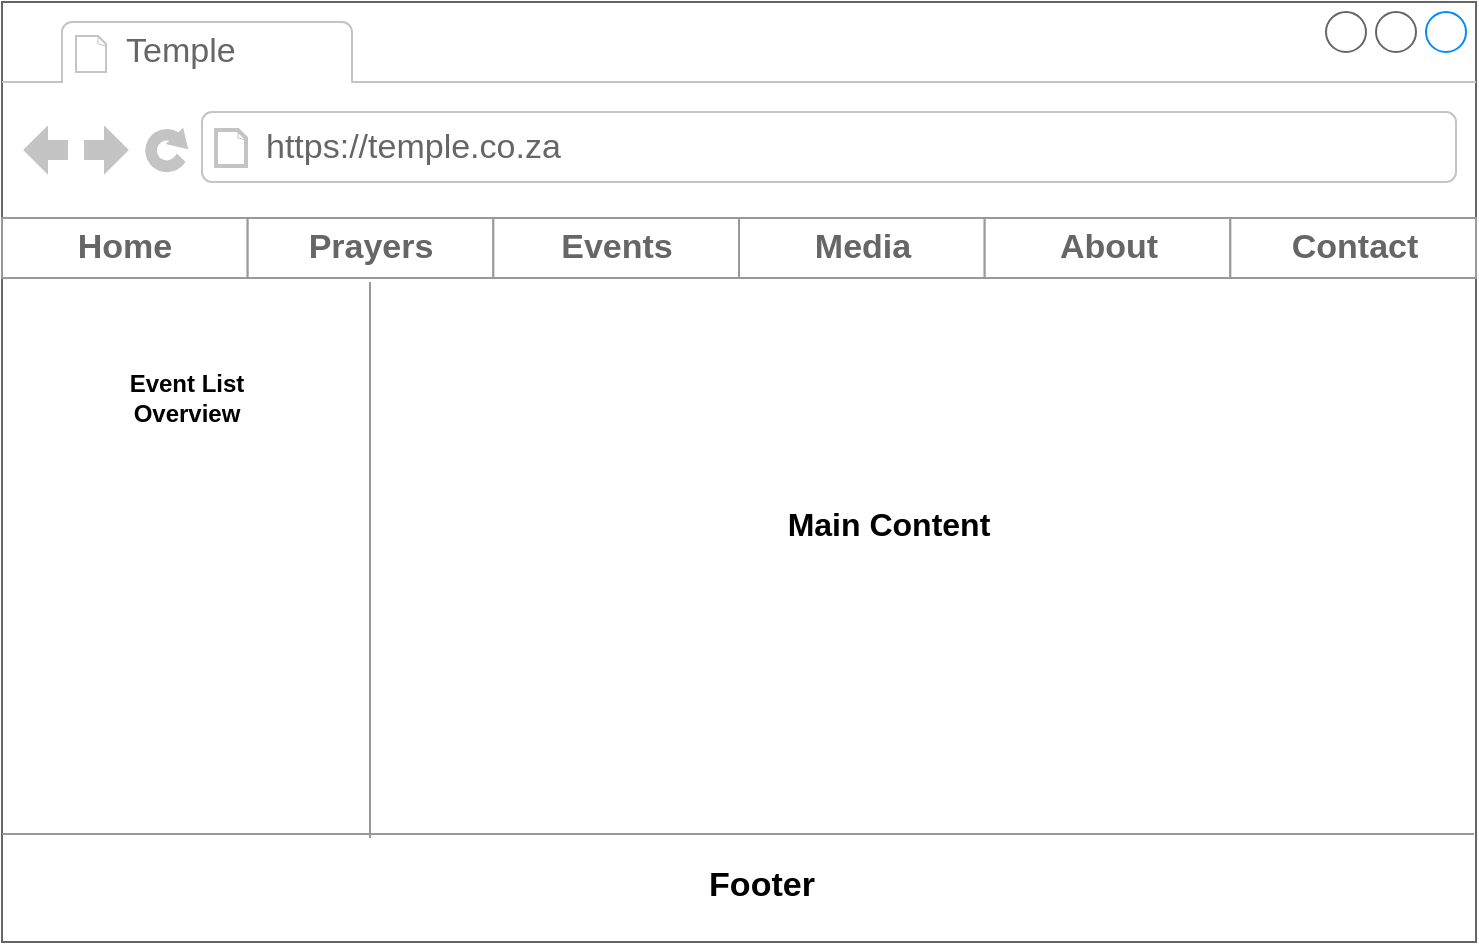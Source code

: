 <mxfile version="13.0.3" type="device"><diagram id="j-CFs7lBTLXMuYVcJfsD" name="Page-1"><mxGraphModel dx="864" dy="504" grid="0" gridSize="10" guides="1" tooltips="1" connect="1" arrows="1" fold="1" page="1" pageScale="1" pageWidth="827" pageHeight="1169" math="0" shadow="0"><root><mxCell id="0"/><mxCell id="1" parent="0"/><mxCell id="F-IPQoqEW4M6gZ3mpf0R-1" value="" style="strokeWidth=1;shadow=0;dashed=0;align=center;html=1;shape=mxgraph.mockup.containers.browserWindow;rSize=0;strokeColor=#666666;strokeColor2=#008cff;strokeColor3=#c4c4c4;mainText=,;recursiveResize=0;" vertex="1" parent="1"><mxGeometry x="42" y="96" width="737" height="470" as="geometry"/></mxCell><mxCell id="F-IPQoqEW4M6gZ3mpf0R-2" value="Temple" style="strokeWidth=1;shadow=0;dashed=0;align=center;html=1;shape=mxgraph.mockup.containers.anchor;fontSize=17;fontColor=#666666;align=left;" vertex="1" parent="F-IPQoqEW4M6gZ3mpf0R-1"><mxGeometry x="60" y="12" width="110" height="26" as="geometry"/></mxCell><mxCell id="F-IPQoqEW4M6gZ3mpf0R-3" value="https://temple.co.za" style="strokeWidth=1;shadow=0;dashed=0;align=center;html=1;shape=mxgraph.mockup.containers.anchor;rSize=0;fontSize=17;fontColor=#666666;align=left;" vertex="1" parent="F-IPQoqEW4M6gZ3mpf0R-1"><mxGeometry x="130" y="60" width="250" height="26" as="geometry"/></mxCell><mxCell id="F-IPQoqEW4M6gZ3mpf0R-4" value="" style="strokeWidth=1;shadow=0;dashed=0;align=center;html=1;shape=mxgraph.mockup.forms.rrect;rSize=0;strokeColor=#999999;" vertex="1" parent="F-IPQoqEW4M6gZ3mpf0R-1"><mxGeometry y="108" width="737" height="30" as="geometry"/></mxCell><mxCell id="F-IPQoqEW4M6gZ3mpf0R-5" value="&lt;b&gt;Home&lt;/b&gt;" style="strokeColor=inherit;fillColor=inherit;gradientColor=inherit;strokeWidth=1;shadow=0;dashed=0;align=center;html=1;shape=mxgraph.mockup.forms.rrect;rSize=0;fontSize=17;fontColor=#666666;" vertex="1" parent="F-IPQoqEW4M6gZ3mpf0R-4"><mxGeometry width="122.833" height="30" as="geometry"/></mxCell><mxCell id="F-IPQoqEW4M6gZ3mpf0R-6" value="&lt;b&gt;Prayers&lt;/b&gt;" style="strokeColor=inherit;fillColor=inherit;gradientColor=inherit;strokeWidth=1;shadow=0;dashed=0;align=center;html=1;shape=mxgraph.mockup.forms.rrect;rSize=0;fontSize=17;fontColor=#666666;" vertex="1" parent="F-IPQoqEW4M6gZ3mpf0R-4"><mxGeometry x="122.833" width="122.833" height="30" as="geometry"/></mxCell><mxCell id="F-IPQoqEW4M6gZ3mpf0R-7" value="&lt;b&gt;Events&lt;/b&gt;" style="strokeColor=inherit;fillColor=inherit;gradientColor=inherit;strokeWidth=1;shadow=0;dashed=0;align=center;html=1;shape=mxgraph.mockup.forms.rrect;rSize=0;fontSize=17;fontColor=#666666;" vertex="1" parent="F-IPQoqEW4M6gZ3mpf0R-4"><mxGeometry x="245.667" width="122.833" height="30" as="geometry"/></mxCell><mxCell id="F-IPQoqEW4M6gZ3mpf0R-8" value="&lt;b&gt;Media&lt;/b&gt;" style="strokeColor=inherit;fillColor=inherit;gradientColor=inherit;strokeWidth=1;shadow=0;dashed=0;align=center;html=1;shape=mxgraph.mockup.forms.rrect;rSize=0;fontSize=17;fontColor=#666666;" vertex="1" parent="F-IPQoqEW4M6gZ3mpf0R-4"><mxGeometry x="368.5" width="122.833" height="30" as="geometry"/></mxCell><mxCell id="F-IPQoqEW4M6gZ3mpf0R-9" value="&lt;b&gt;About&lt;/b&gt;" style="strokeColor=inherit;fillColor=inherit;gradientColor=inherit;strokeWidth=1;shadow=0;dashed=0;align=center;html=1;shape=mxgraph.mockup.forms.rrect;rSize=0;fontSize=17;fontColor=#666666;" vertex="1" parent="F-IPQoqEW4M6gZ3mpf0R-4"><mxGeometry x="491.333" width="122.833" height="30" as="geometry"/></mxCell><mxCell id="F-IPQoqEW4M6gZ3mpf0R-10" value="&lt;b&gt;Contact&lt;/b&gt;" style="strokeColor=inherit;fillColor=inherit;gradientColor=inherit;strokeWidth=1;shadow=0;dashed=0;align=center;html=1;shape=mxgraph.mockup.forms.rrect;rSize=0;fontSize=17;fontColor=#666666;" vertex="1" parent="F-IPQoqEW4M6gZ3mpf0R-4"><mxGeometry x="614.167" width="122.833" height="30" as="geometry"/></mxCell><mxCell id="F-IPQoqEW4M6gZ3mpf0R-11" value="" style="verticalLabelPosition=bottom;shadow=0;dashed=0;align=center;html=1;verticalAlign=top;strokeWidth=1;shape=mxgraph.mockup.markup.line;strokeColor=#999999;" vertex="1" parent="F-IPQoqEW4M6gZ3mpf0R-1"><mxGeometry y="406" width="736" height="20" as="geometry"/></mxCell><mxCell id="F-IPQoqEW4M6gZ3mpf0R-12" value="&lt;b&gt;&lt;font style=&quot;font-size: 17px&quot;&gt;Footer&lt;/font&gt;&lt;/b&gt;" style="text;html=1;strokeColor=none;fillColor=none;align=center;verticalAlign=middle;whiteSpace=wrap;rounded=0;" vertex="1" parent="F-IPQoqEW4M6gZ3mpf0R-1"><mxGeometry x="346" y="424" width="68" height="36" as="geometry"/></mxCell><mxCell id="F-IPQoqEW4M6gZ3mpf0R-13" value="" style="verticalLabelPosition=bottom;shadow=0;dashed=0;align=center;html=1;verticalAlign=top;strokeWidth=1;shape=mxgraph.mockup.markup.line;strokeColor=#999999;direction=north;" vertex="1" parent="F-IPQoqEW4M6gZ3mpf0R-1"><mxGeometry x="174" y="140" width="20" height="278" as="geometry"/></mxCell><mxCell id="F-IPQoqEW4M6gZ3mpf0R-14" value="&lt;b&gt;Event List Overview&lt;/b&gt;" style="text;html=1;strokeColor=none;fillColor=none;align=center;verticalAlign=middle;whiteSpace=wrap;rounded=0;" vertex="1" parent="F-IPQoqEW4M6gZ3mpf0R-1"><mxGeometry x="44" y="188" width="97" height="20" as="geometry"/></mxCell><mxCell id="F-IPQoqEW4M6gZ3mpf0R-15" value="&lt;b&gt;&lt;font style=&quot;font-size: 16px&quot;&gt;Main Content&lt;/font&gt;&lt;/b&gt;" style="text;html=1;strokeColor=none;fillColor=none;align=center;verticalAlign=middle;whiteSpace=wrap;rounded=0;" vertex="1" parent="F-IPQoqEW4M6gZ3mpf0R-1"><mxGeometry x="372" y="251" width="143" height="20" as="geometry"/></mxCell></root></mxGraphModel></diagram></mxfile>